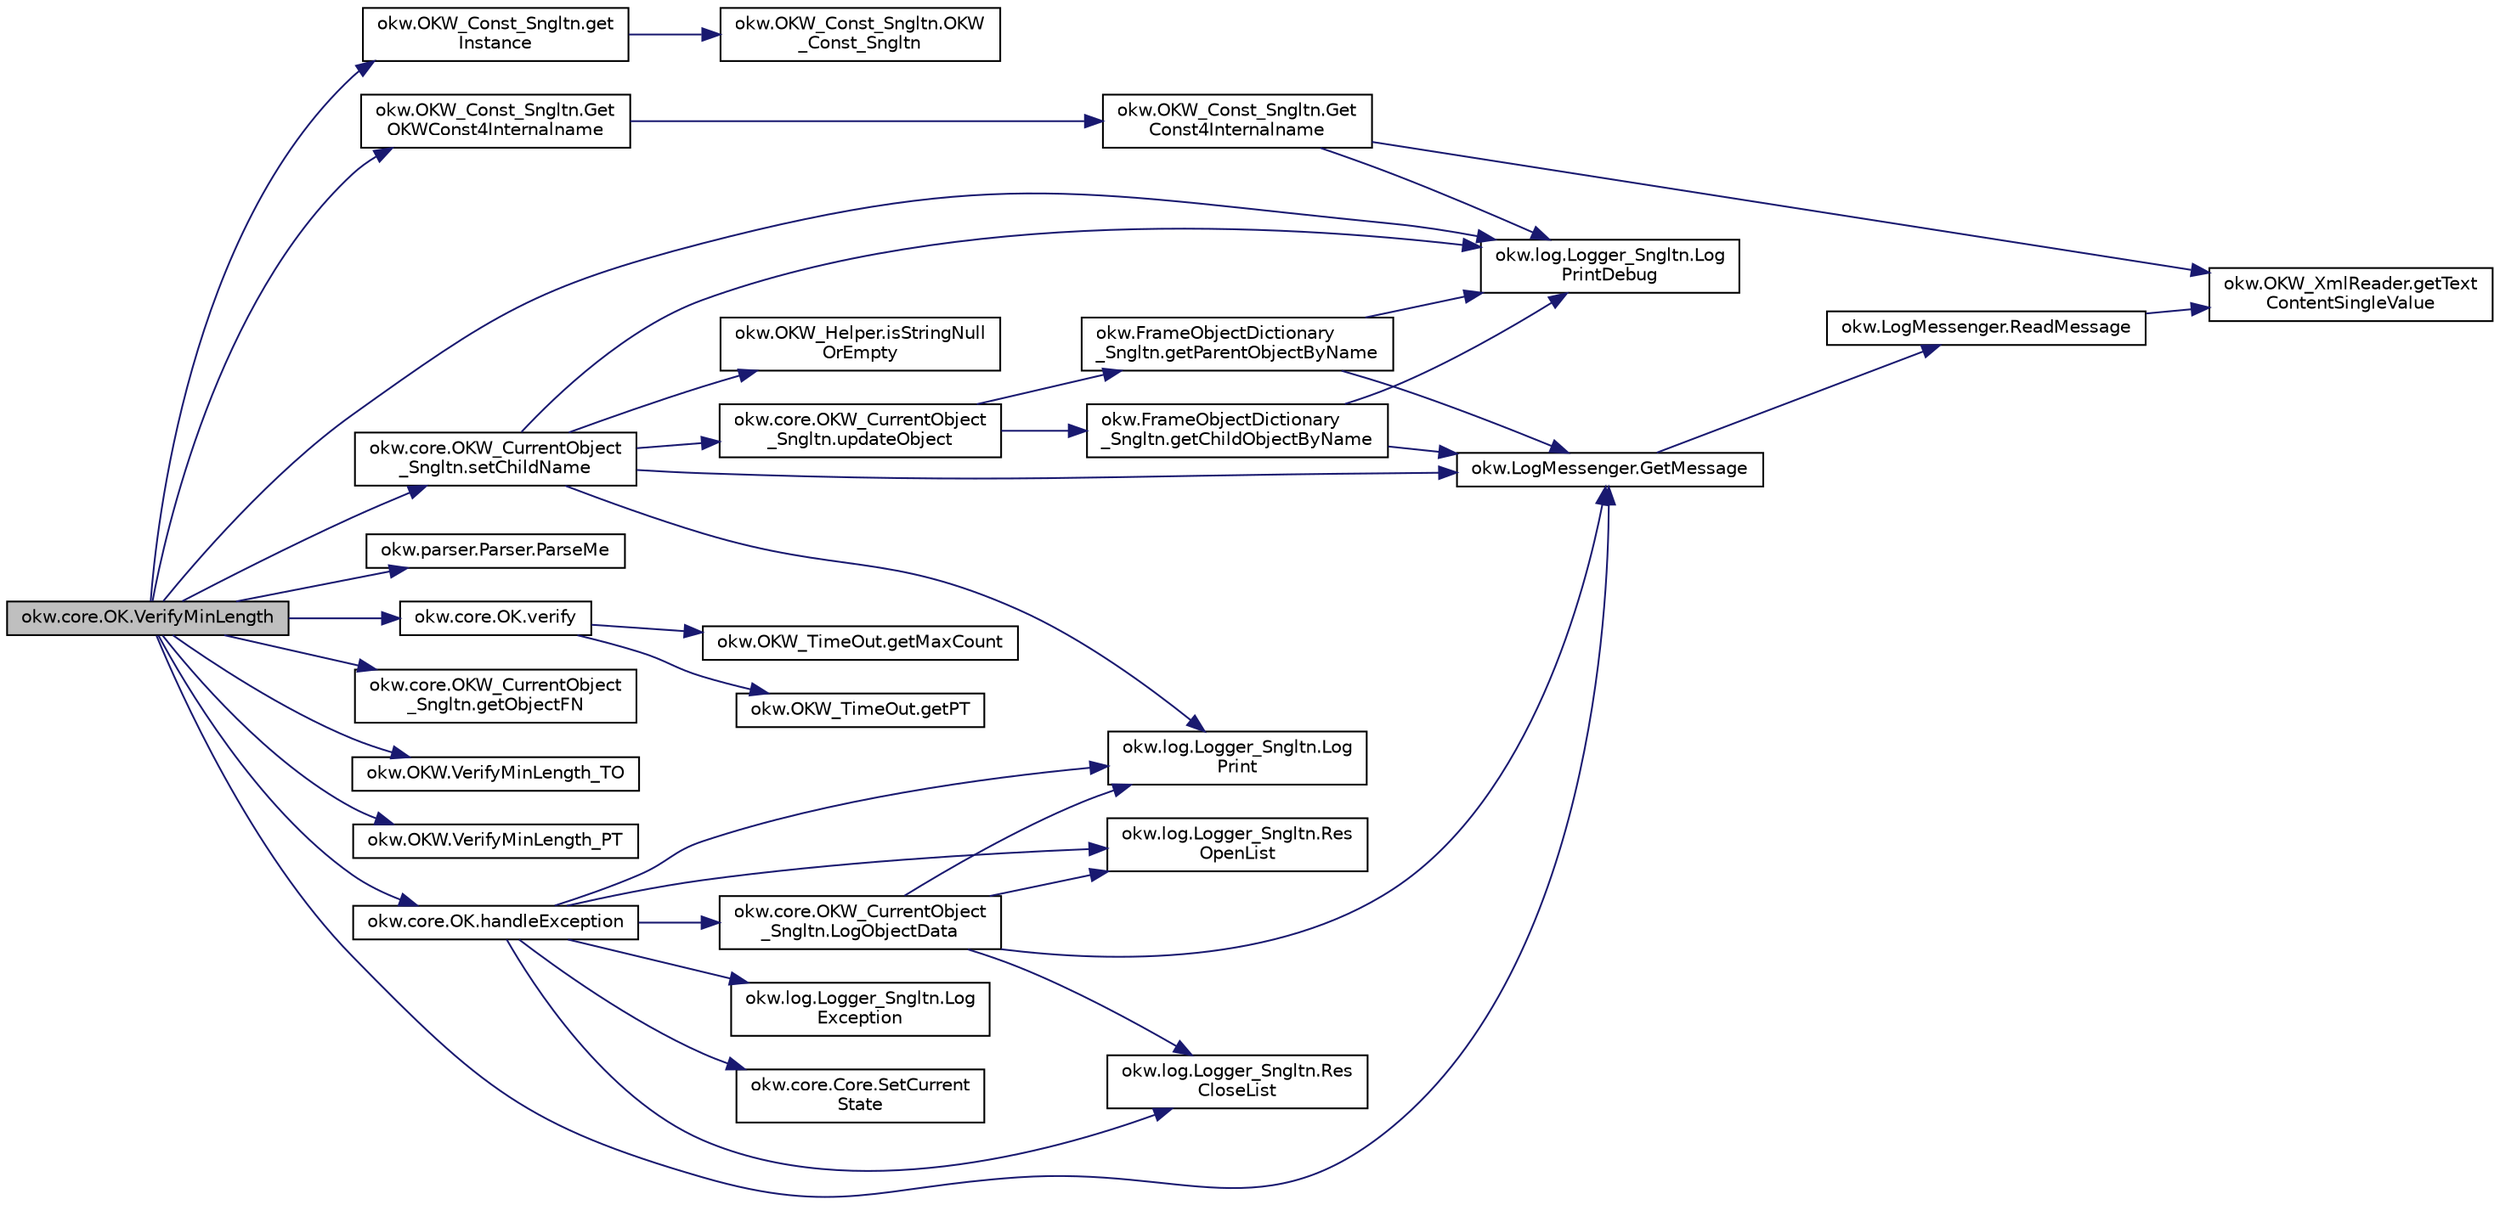 digraph "okw.core.OK.VerifyMinLength"
{
 // INTERACTIVE_SVG=YES
 // LATEX_PDF_SIZE
  edge [fontname="Helvetica",fontsize="10",labelfontname="Helvetica",labelfontsize="10"];
  node [fontname="Helvetica",fontsize="10",shape=record];
  rankdir="LR";
  Node1351 [label="okw.core.OK.VerifyMinLength",height=0.2,width=0.4,color="black", fillcolor="grey75", style="filled", fontcolor="black",tooltip="Checks the minimum number of characters that has to be entert."];
  Node1351 -> Node1352 [color="midnightblue",fontsize="10",style="solid",fontname="Helvetica"];
  Node1352 [label="okw.OKW_Const_Sngltn.get\lInstance",height=0.2,width=0.4,color="black", fillcolor="white", style="filled",URL="$classokw_1_1_o_k_w___const___sngltn.html#afdb8f095b58cbd870dbb8eb353e3b0bf",tooltip="Holt die einzige Instanz dieser Klasse."];
  Node1352 -> Node1353 [color="midnightblue",fontsize="10",style="solid",fontname="Helvetica"];
  Node1353 [label="okw.OKW_Const_Sngltn.OKW\l_Const_Sngltn",height=0.2,width=0.4,color="black", fillcolor="white", style="filled",URL="$classokw_1_1_o_k_w___const___sngltn.html#a8404c43fc549df30d37c369c7d6e89ae",tooltip="Privater Konstruktor ohne Parameter im Entwurfsmuster Singelton initialisiert die Klasse OKW_Const."];
  Node1351 -> Node1354 [color="midnightblue",fontsize="10",style="solid",fontname="Helvetica"];
  Node1354 [label="okw.OKW_Const_Sngltn.Get\lOKWConst4Internalname",height=0.2,width=0.4,color="black", fillcolor="white", style="filled",URL="$classokw_1_1_o_k_w___const___sngltn.html#a02c05c79f7ea6e862a81a64ce23941fd",tooltip="Methode ermittelt für Internalname und der aktuell eingestellten Sprache den Wert für OKWConst."];
  Node1354 -> Node1355 [color="midnightblue",fontsize="10",style="solid",fontname="Helvetica"];
  Node1355 [label="okw.OKW_Const_Sngltn.Get\lConst4Internalname",height=0.2,width=0.4,color="black", fillcolor="white", style="filled",URL="$classokw_1_1_o_k_w___const___sngltn.html#a51cde06bf07e855ba4d69ff36b9a27f7",tooltip="Methode ermittelt für Internalname und der aktuell eingestellten Sprache den Wert für Const."];
  Node1355 -> Node1356 [color="midnightblue",fontsize="10",style="solid",fontname="Helvetica"];
  Node1356 [label="okw.log.Logger_Sngltn.Log\lPrintDebug",height=0.2,width=0.4,color="black", fillcolor="white", style="filled",URL="$classokw_1_1log_1_1_logger___sngltn.html#a313f97c79ba4662d9daaf7f537dd02f4",tooltip="Loggt eine Nachricht."];
  Node1355 -> Node1357 [color="midnightblue",fontsize="10",style="solid",fontname="Helvetica"];
  Node1357 [label="okw.OKW_XmlReader.getText\lContentSingleValue",height=0.2,width=0.4,color="black", fillcolor="white", style="filled",URL="$classokw_1_1_o_k_w___xml_reader.html#ab920b5335a2e1429c14cc5f8e79f39eb",tooltip="Lies den TextContent eines Tag."];
  Node1351 -> Node1356 [color="midnightblue",fontsize="10",style="solid",fontname="Helvetica"];
  Node1351 -> Node1358 [color="midnightblue",fontsize="10",style="solid",fontname="Helvetica"];
  Node1358 [label="okw.LogMessenger.GetMessage",height=0.2,width=0.4,color="black", fillcolor="white", style="filled",URL="$classokw_1_1_log_messenger.html#af225d1f037d47b3b085175c09d78bdd2",tooltip="Holt die Log-Meldung für MethodeNmae/Textkey ohne weitere Parameter."];
  Node1358 -> Node1359 [color="midnightblue",fontsize="10",style="solid",fontname="Helvetica"];
  Node1359 [label="okw.LogMessenger.ReadMessage",height=0.2,width=0.4,color="black", fillcolor="white", style="filled",URL="$classokw_1_1_log_messenger.html#a530cd6ab82ec82a04206a2e976ec06e3",tooltip="Interne Kernfunktion holt die Log-Meldung mit Platzhaltern aus der XML-Datei."];
  Node1359 -> Node1357 [color="midnightblue",fontsize="10",style="solid",fontname="Helvetica"];
  Node1351 -> Node1360 [color="midnightblue",fontsize="10",style="solid",fontname="Helvetica"];
  Node1360 [label="okw.parser.Parser.ParseMe",height=0.2,width=0.4,color="black", fillcolor="white", style="filled",URL="$classokw_1_1parser_1_1_parser.html#a46afb901847316c744413ce473ecada3",tooltip="Parst einen _List&lt string&gt, ersetzt die Parser-Schlüsslewörter durch Werte."];
  Node1351 -> Node1361 [color="midnightblue",fontsize="10",style="solid",fontname="Helvetica"];
  Node1361 [label="okw.core.OKW_CurrentObject\l_Sngltn.setChildName",height=0.2,width=0.4,color="black", fillcolor="white", style="filled",URL="$classokw_1_1core_1_1_o_k_w___current_object___sngltn.html#a461fa1ff29f4bc4a9798707ea7b71849",tooltip="Setzt das Kindobjekt."];
  Node1361 -> Node1356 [color="midnightblue",fontsize="10",style="solid",fontname="Helvetica"];
  Node1361 -> Node1358 [color="midnightblue",fontsize="10",style="solid",fontname="Helvetica"];
  Node1361 -> Node1362 [color="midnightblue",fontsize="10",style="solid",fontname="Helvetica"];
  Node1362 [label="okw.OKW_Helper.isStringNull\lOrEmpty",height=0.2,width=0.4,color="black", fillcolor="white", style="filled",URL="$classokw_1_1_o_k_w___helper.html#a3a7ba0f42b29adf70574830688e72e4a",tooltip="Prüft ob der gegeben String fpsStrin null oder leer (\"\") ist."];
  Node1361 -> Node1363 [color="midnightblue",fontsize="10",style="solid",fontname="Helvetica"];
  Node1363 [label="okw.log.Logger_Sngltn.Log\lPrint",height=0.2,width=0.4,color="black", fillcolor="white", style="filled",URL="$classokw_1_1log_1_1_logger___sngltn.html#a8ebceaddd6cc6963ddb8e08c72ea808c",tooltip="LogPrint Function: Prints the values of expressions to the results file."];
  Node1361 -> Node1364 [color="midnightblue",fontsize="10",style="solid",fontname="Helvetica"];
  Node1364 [label="okw.core.OKW_CurrentObject\l_Sngltn.updateObject",height=0.2,width=0.4,color="black", fillcolor="white", style="filled",URL="$classokw_1_1core_1_1_o_k_w___current_object___sngltn.html#a51204f2563ba8defb737da6653705819",tooltip="Methode aktualisert zwei Werte:"];
  Node1364 -> Node1365 [color="midnightblue",fontsize="10",style="solid",fontname="Helvetica"];
  Node1365 [label="okw.FrameObjectDictionary\l_Sngltn.getParentObjectByName",height=0.2,width=0.4,color="black", fillcolor="white", style="filled",URL="$classokw_1_1_frame_object_dictionary___sngltn.html#aeec07d71cbebe71ec3ec4d27e86d6c5c",tooltip="Die Methode liefert das Frame-Object des gegebenen FN eines Fensterobjektes zurück."];
  Node1365 -> Node1356 [color="midnightblue",fontsize="10",style="solid",fontname="Helvetica"];
  Node1365 -> Node1358 [color="midnightblue",fontsize="10",style="solid",fontname="Helvetica"];
  Node1364 -> Node1366 [color="midnightblue",fontsize="10",style="solid",fontname="Helvetica"];
  Node1366 [label="okw.FrameObjectDictionary\l_Sngltn.getChildObjectByName",height=0.2,width=0.4,color="black", fillcolor="white", style="filled",URL="$classokw_1_1_frame_object_dictionary___sngltn.html#a0a71734828093357dfc88b5fa242e361",tooltip="Die Methode liefert das Objekt des gegebenen Kindobjekttests zurück."];
  Node1366 -> Node1356 [color="midnightblue",fontsize="10",style="solid",fontname="Helvetica"];
  Node1366 -> Node1358 [color="midnightblue",fontsize="10",style="solid",fontname="Helvetica"];
  Node1351 -> Node1367 [color="midnightblue",fontsize="10",style="solid",fontname="Helvetica"];
  Node1367 [label="okw.core.OKW_CurrentObject\l_Sngltn.getObjectFN",height=0.2,width=0.4,color="black", fillcolor="white", style="filled",URL="$classokw_1_1core_1_1_o_k_w___current_object___sngltn.html#a8a957bc040b9487a21adb41a52c56fd4",tooltip="Ermittelt den ObjektNamen des aktuellen Objektes."];
  Node1351 -> Node1368 [color="midnightblue",fontsize="10",style="solid",fontname="Helvetica"];
  Node1368 [label="okw.OKW.VerifyMinLength_TO",height=0.2,width=0.4,color="black", fillcolor="white", style="filled",URL="$interfaceokw_1_1_o_k_w.html#a13f548f1e55017719f9d854b8d37ab42",tooltip="TimeOut in Sekunden [s] für das Schlüsselwort VerifyMinLength."];
  Node1351 -> Node1369 [color="midnightblue",fontsize="10",style="solid",fontname="Helvetica"];
  Node1369 [label="okw.OKW.VerifyMinLength_PT",height=0.2,width=0.4,color="black", fillcolor="white", style="filled",URL="$interfaceokw_1_1_o_k_w.html#aa8220a14269214d486003a73275a182c",tooltip="Polling Time in [ms] für das Schlüsselwort VerifyMinLength."];
  Node1351 -> Node1370 [color="midnightblue",fontsize="10",style="solid",fontname="Helvetica"];
  Node1370 [label="okw.core.OK.verify",height=0.2,width=0.4,color="black", fillcolor="white", style="filled",URL="$classokw_1_1core_1_1_o_k.html#a72bd122dc6ef47485e602d72aeef099d",tooltip=" "];
  Node1370 -> Node1371 [color="midnightblue",fontsize="10",style="solid",fontname="Helvetica"];
  Node1371 [label="okw.OKW_TimeOut.getMaxCount",height=0.2,width=0.4,color="black", fillcolor="white", style="filled",URL="$classokw_1_1_o_k_w___time_out.html#adf7b9cc33db065c1f284bb5db2227b51",tooltip="Anzahl der berechnetten Zyklen."];
  Node1370 -> Node1372 [color="midnightblue",fontsize="10",style="solid",fontname="Helvetica"];
  Node1372 [label="okw.OKW_TimeOut.getPT",height=0.2,width=0.4,color="black", fillcolor="white", style="filled",URL="$classokw_1_1_o_k_w___time_out.html#ab7142e5e6adc82f308a70177c71ced2c",tooltip="Wartezeit zwischen zwei Pollings in [ms]."];
  Node1351 -> Node1373 [color="midnightblue",fontsize="10",style="solid",fontname="Helvetica"];
  Node1373 [label="okw.core.OK.handleException",height=0.2,width=0.4,color="black", fillcolor="white", style="filled",URL="$classokw_1_1core_1_1_o_k.html#a5a6db6a457bcb71c893f5d4eb615b2b7",tooltip="Zentrale Exception-Behandlung."];
  Node1373 -> Node1363 [color="midnightblue",fontsize="10",style="solid",fontname="Helvetica"];
  Node1373 -> Node1374 [color="midnightblue",fontsize="10",style="solid",fontname="Helvetica"];
  Node1374 [label="okw.log.Logger_Sngltn.Log\lException",height=0.2,width=0.4,color="black", fillcolor="white", style="filled",URL="$classokw_1_1log_1_1_logger___sngltn.html#aa29d396a2b9df1ac57079d777c548181",tooltip="LogException Function: Logs a Script Exception to the results file."];
  Node1373 -> Node1375 [color="midnightblue",fontsize="10",style="solid",fontname="Helvetica"];
  Node1375 [label="okw.log.Logger_Sngltn.Res\lOpenList",height=0.2,width=0.4,color="black", fillcolor="white", style="filled",URL="$classokw_1_1log_1_1_logger___sngltn.html#ab4fc711bb4c754f251372ff3b14ab9c9",tooltip="Creates a new hierarchical level in the results file."];
  Node1373 -> Node1376 [color="midnightblue",fontsize="10",style="solid",fontname="Helvetica"];
  Node1376 [label="okw.log.Logger_Sngltn.Res\lCloseList",height=0.2,width=0.4,color="black", fillcolor="white", style="filled",URL="$classokw_1_1log_1_1_logger___sngltn.html#a9b54104f7e0b4c0a473877b19dfaed56",tooltip="Closes a hierarchical level in the results file that was opened with ResOpenList."];
  Node1373 -> Node1377 [color="midnightblue",fontsize="10",style="solid",fontname="Helvetica"];
  Node1377 [label="okw.core.OKW_CurrentObject\l_Sngltn.LogObjectData",height=0.2,width=0.4,color="black", fillcolor="white", style="filled",URL="$classokw_1_1core_1_1_o_k_w___current_object___sngltn.html#a01b48f2c86a2f91909143ee9063dfd86",tooltip="Methode gibt alle wichtigen Informationen zum aktuellen Objekt aus."];
  Node1377 -> Node1375 [color="midnightblue",fontsize="10",style="solid",fontname="Helvetica"];
  Node1377 -> Node1363 [color="midnightblue",fontsize="10",style="solid",fontname="Helvetica"];
  Node1377 -> Node1358 [color="midnightblue",fontsize="10",style="solid",fontname="Helvetica"];
  Node1377 -> Node1376 [color="midnightblue",fontsize="10",style="solid",fontname="Helvetica"];
  Node1373 -> Node1378 [color="midnightblue",fontsize="10",style="solid",fontname="Helvetica"];
  Node1378 [label="okw.core.Core.SetCurrent\lState",height=0.2,width=0.4,color="black", fillcolor="white", style="filled",URL="$classokw_1_1core_1_1_core.html#aafe6e3d88e810dabf350b37058d4af97",tooltip="Setter zum Setzen des aktuellen Zustandes."];
}
